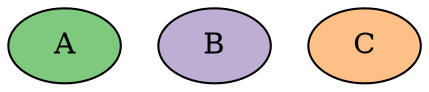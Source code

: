 /* script file test_colors.gv
   created at Tue Oct 1 01:23:50 2013 */

graph {
 node [style=filled]
 A [fillcolor="#7fc97f"] B [fillcolor="#beaed4"] C [fillcolor="#fdc086"]
}
